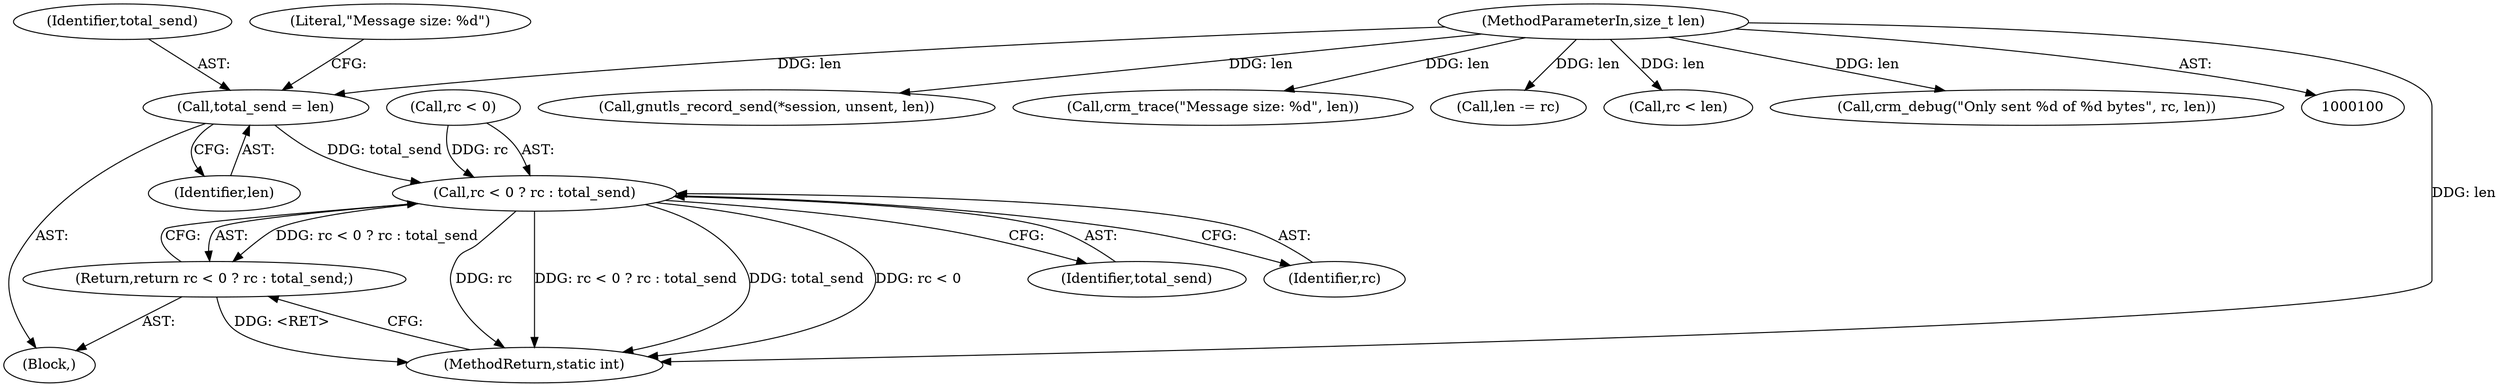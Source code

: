 digraph "0_pacemaker_564f7cc2a51dcd2f28ab12a13394f31be5aa3c93_15@API" {
"1000122" [label="(Call,total_send = len)"];
"1000103" [label="(MethodParameterIn,size_t len)"];
"1000182" [label="(Call,rc < 0 ? rc : total_send)"];
"1000181" [label="(Return,return rc < 0 ? rc : total_send;)"];
"1000104" [label="(Block,)"];
"1000133" [label="(Call,gnutls_record_send(*session, unsent, len))"];
"1000187" [label="(Identifier,total_send)"];
"1000125" [label="(Call,crm_trace(\"Message size: %d\", len))"];
"1000124" [label="(Identifier,len)"];
"1000103" [label="(MethodParameterIn,size_t len)"];
"1000169" [label="(Call,len -= rc)"];
"1000186" [label="(Identifier,rc)"];
"1000181" [label="(Return,return rc < 0 ? rc : total_send;)"];
"1000123" [label="(Identifier,total_send)"];
"1000188" [label="(MethodReturn,static int)"];
"1000183" [label="(Call,rc < 0)"];
"1000122" [label="(Call,total_send = len)"];
"1000161" [label="(Call,rc < len)"];
"1000165" [label="(Call,crm_debug(\"Only sent %d of %d bytes\", rc, len))"];
"1000126" [label="(Literal,\"Message size: %d\")"];
"1000182" [label="(Call,rc < 0 ? rc : total_send)"];
"1000122" -> "1000104"  [label="AST: "];
"1000122" -> "1000124"  [label="CFG: "];
"1000123" -> "1000122"  [label="AST: "];
"1000124" -> "1000122"  [label="AST: "];
"1000126" -> "1000122"  [label="CFG: "];
"1000103" -> "1000122"  [label="DDG: len"];
"1000122" -> "1000182"  [label="DDG: total_send"];
"1000103" -> "1000100"  [label="AST: "];
"1000103" -> "1000188"  [label="DDG: len"];
"1000103" -> "1000125"  [label="DDG: len"];
"1000103" -> "1000133"  [label="DDG: len"];
"1000103" -> "1000161"  [label="DDG: len"];
"1000103" -> "1000165"  [label="DDG: len"];
"1000103" -> "1000169"  [label="DDG: len"];
"1000182" -> "1000181"  [label="AST: "];
"1000182" -> "1000186"  [label="CFG: "];
"1000182" -> "1000187"  [label="CFG: "];
"1000183" -> "1000182"  [label="AST: "];
"1000186" -> "1000182"  [label="AST: "];
"1000187" -> "1000182"  [label="AST: "];
"1000181" -> "1000182"  [label="CFG: "];
"1000182" -> "1000188"  [label="DDG: rc"];
"1000182" -> "1000188"  [label="DDG: rc < 0 ? rc : total_send"];
"1000182" -> "1000188"  [label="DDG: total_send"];
"1000182" -> "1000188"  [label="DDG: rc < 0"];
"1000182" -> "1000181"  [label="DDG: rc < 0 ? rc : total_send"];
"1000183" -> "1000182"  [label="DDG: rc"];
"1000181" -> "1000104"  [label="AST: "];
"1000188" -> "1000181"  [label="CFG: "];
"1000181" -> "1000188"  [label="DDG: <RET>"];
}
